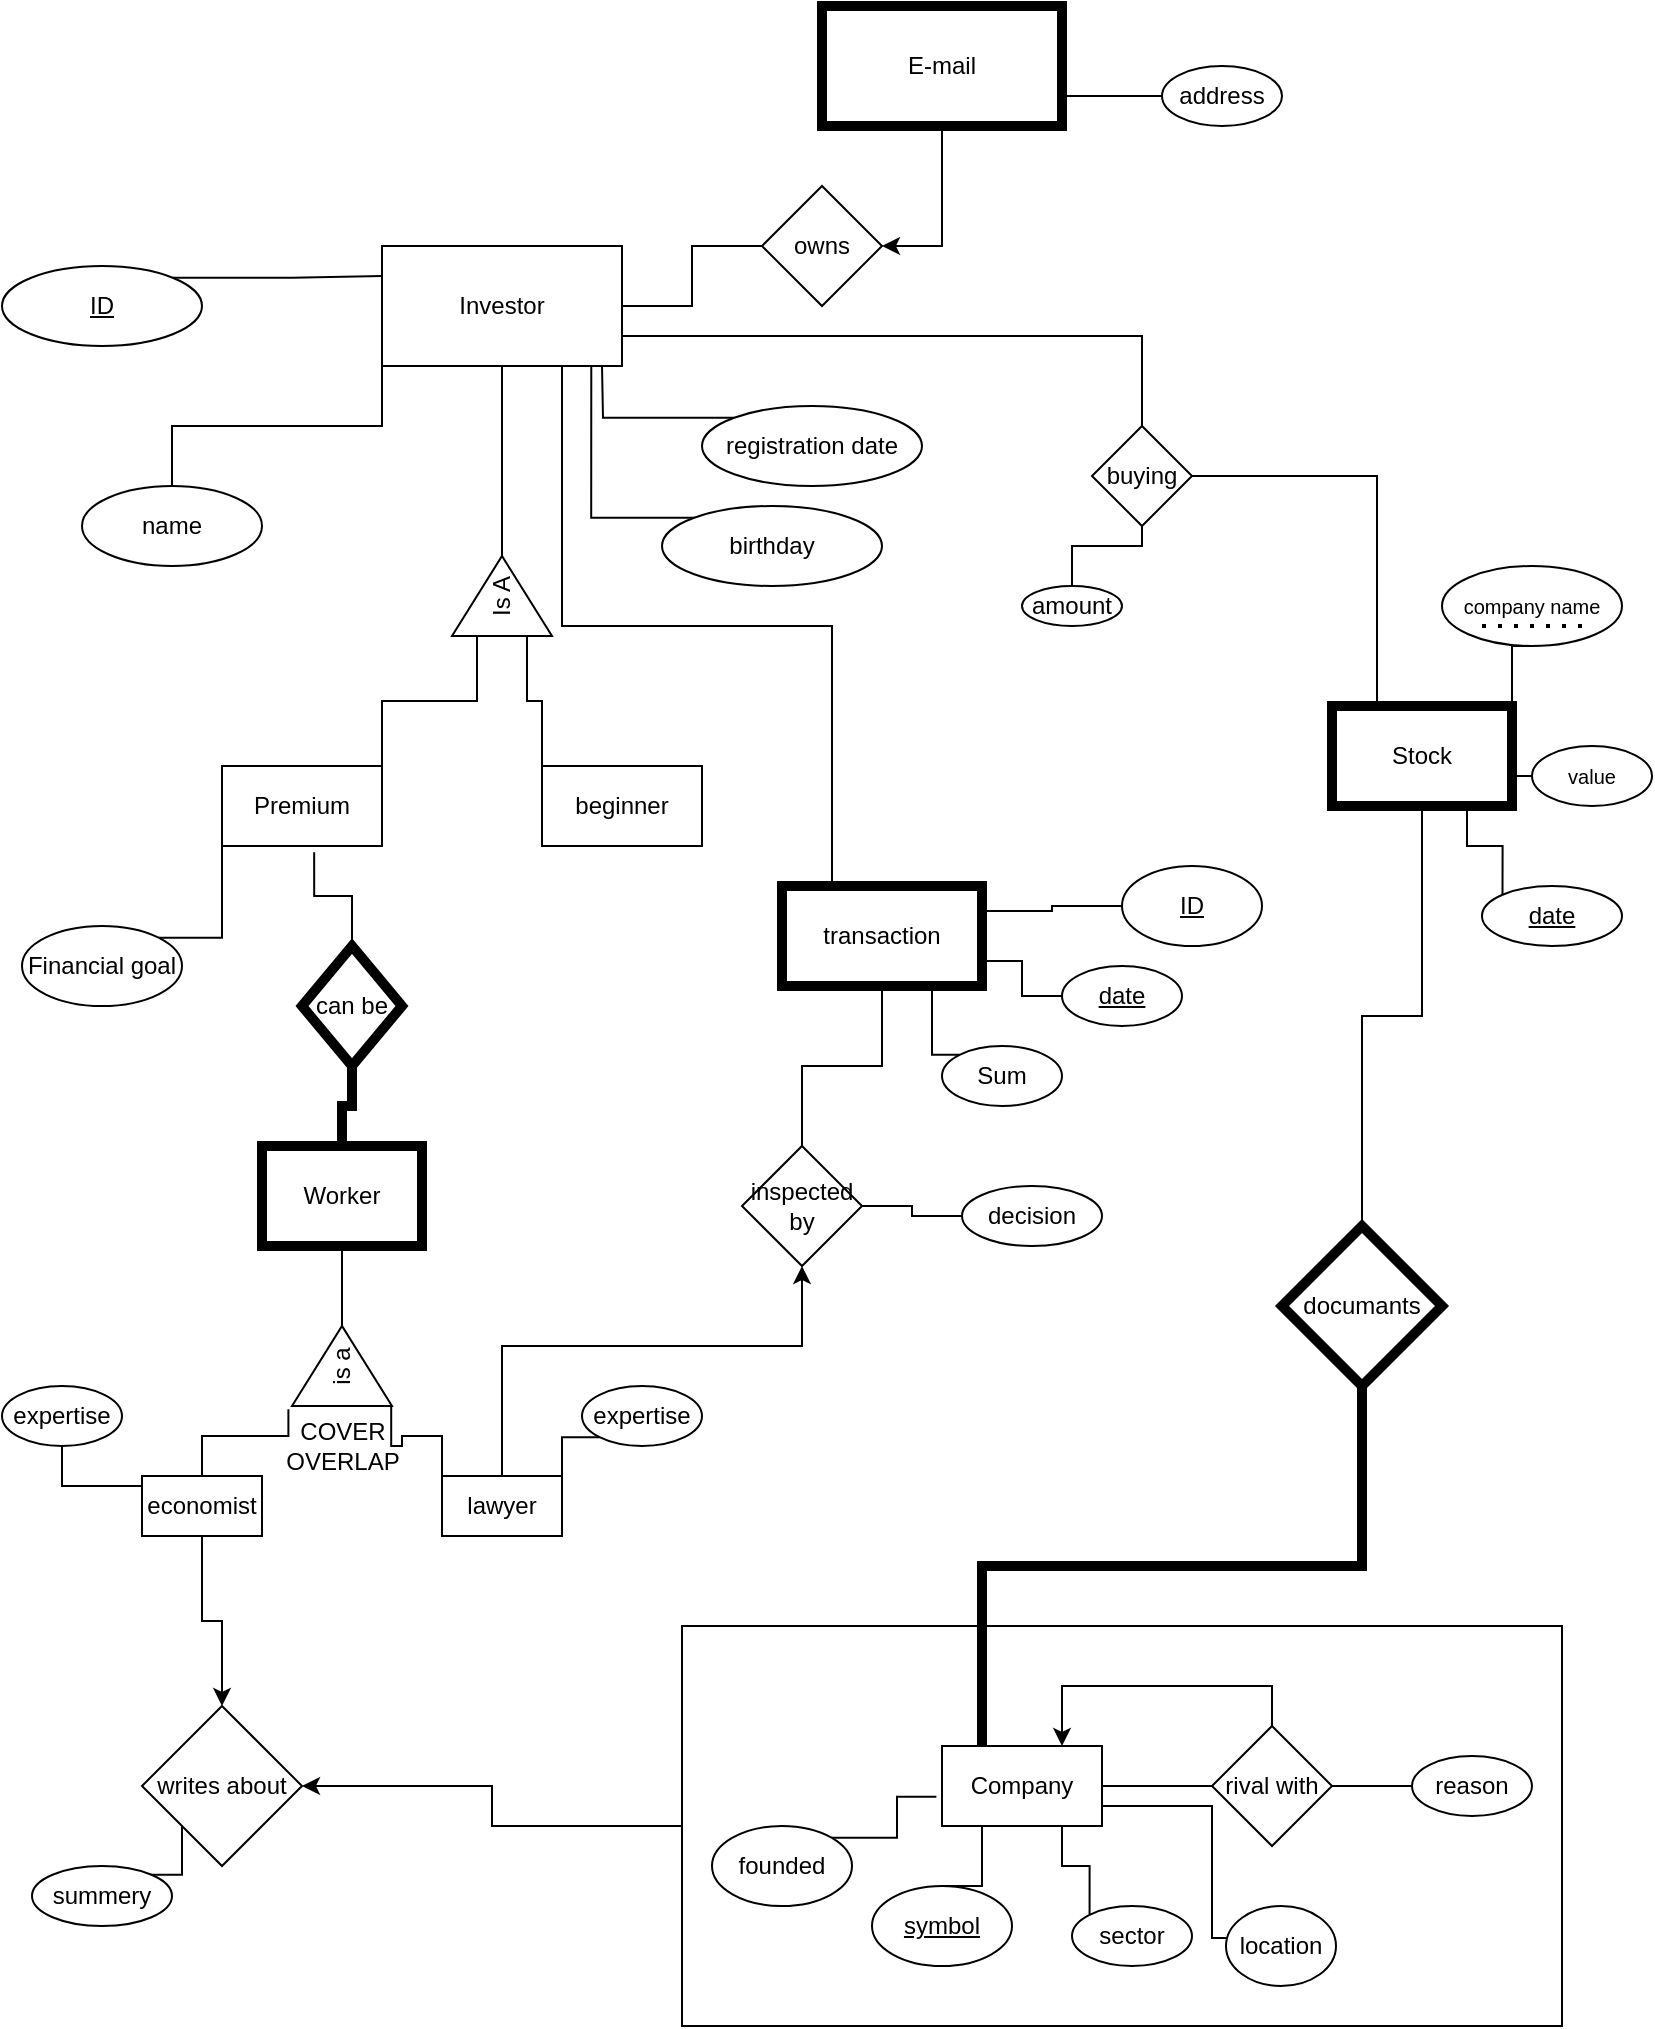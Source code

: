 <mxfile version="15.9.6" type="github">
  <diagram id="R2lEEEUBdFMjLlhIrx00" name="Page-1">
    <mxGraphModel dx="782" dy="468" grid="1" gridSize="10" guides="1" tooltips="1" connect="1" arrows="1" fold="1" page="1" pageScale="1" pageWidth="850" pageHeight="1100" math="0" shadow="0" extFonts="Permanent Marker^https://fonts.googleapis.com/css?family=Permanent+Marker">
      <root>
        <mxCell id="0" />
        <mxCell id="1" parent="0" />
        <mxCell id="njEcEhc0b-pXL3yW48il-44" style="edgeStyle=orthogonalEdgeStyle;rounded=0;orthogonalLoop=1;jettySize=auto;html=1;exitX=0.25;exitY=1;exitDx=0;exitDy=0;entryX=0.5;entryY=0;entryDx=0;entryDy=0;endArrow=none;endFill=0;" edge="1" parent="1" source="njEcEhc0b-pXL3yW48il-39" target="njEcEhc0b-pXL3yW48il-43">
          <mxGeometry relative="1" as="geometry">
            <Array as="points">
              <mxPoint x="210" y="240" />
              <mxPoint x="210" y="270" />
              <mxPoint x="105" y="270" />
            </Array>
          </mxGeometry>
        </mxCell>
        <mxCell id="njEcEhc0b-pXL3yW48il-133" style="edgeStyle=orthogonalEdgeStyle;rounded=0;orthogonalLoop=1;jettySize=auto;html=1;exitX=1;exitY=0.75;exitDx=0;exitDy=0;entryX=0.5;entryY=0;entryDx=0;entryDy=0;fontSize=12;endArrow=none;endFill=0;strokeWidth=1;" edge="1" parent="1" source="njEcEhc0b-pXL3yW48il-39" target="njEcEhc0b-pXL3yW48il-129">
          <mxGeometry relative="1" as="geometry" />
        </mxCell>
        <mxCell id="njEcEhc0b-pXL3yW48il-39" value="Investor" style="rounded=0;whiteSpace=wrap;html=1;" vertex="1" parent="1">
          <mxGeometry x="210" y="180" width="120" height="60" as="geometry" />
        </mxCell>
        <mxCell id="njEcEhc0b-pXL3yW48il-42" style="edgeStyle=orthogonalEdgeStyle;rounded=0;orthogonalLoop=1;jettySize=auto;html=1;exitX=1;exitY=0;exitDx=0;exitDy=0;endArrow=none;endFill=0;entryX=0;entryY=0.25;entryDx=0;entryDy=0;" edge="1" parent="1" source="njEcEhc0b-pXL3yW48il-41" target="njEcEhc0b-pXL3yW48il-39">
          <mxGeometry relative="1" as="geometry">
            <mxPoint x="180" y="196" as="targetPoint" />
          </mxGeometry>
        </mxCell>
        <mxCell id="njEcEhc0b-pXL3yW48il-41" value="&lt;u&gt;ID&lt;/u&gt;" style="ellipse;whiteSpace=wrap;html=1;strokeWidth=1;fillColor=#FFFFFF;" vertex="1" parent="1">
          <mxGeometry x="20" y="190" width="100" height="40" as="geometry" />
        </mxCell>
        <mxCell id="njEcEhc0b-pXL3yW48il-43" value="name" style="ellipse;whiteSpace=wrap;html=1;strokeWidth=1;fillColor=#FFFFFF;" vertex="1" parent="1">
          <mxGeometry x="60" y="300" width="90" height="40" as="geometry" />
        </mxCell>
        <mxCell id="njEcEhc0b-pXL3yW48il-46" style="edgeStyle=orthogonalEdgeStyle;rounded=0;orthogonalLoop=1;jettySize=auto;html=1;exitX=0;exitY=0;exitDx=0;exitDy=0;entryX=0.872;entryY=1;entryDx=0;entryDy=0;entryPerimeter=0;endArrow=none;endFill=0;" edge="1" parent="1" source="njEcEhc0b-pXL3yW48il-45" target="njEcEhc0b-pXL3yW48il-39">
          <mxGeometry relative="1" as="geometry" />
        </mxCell>
        <mxCell id="njEcEhc0b-pXL3yW48il-45" value="birthday" style="ellipse;whiteSpace=wrap;html=1;strokeWidth=1;fillColor=#FFFFFF;" vertex="1" parent="1">
          <mxGeometry x="350" y="310" width="110" height="40" as="geometry" />
        </mxCell>
        <mxCell id="njEcEhc0b-pXL3yW48il-48" style="edgeStyle=orthogonalEdgeStyle;rounded=0;orthogonalLoop=1;jettySize=auto;html=1;exitX=0;exitY=0;exitDx=0;exitDy=0;endArrow=none;endFill=0;" edge="1" parent="1" source="njEcEhc0b-pXL3yW48il-47">
          <mxGeometry relative="1" as="geometry">
            <mxPoint x="320" y="240" as="targetPoint" />
          </mxGeometry>
        </mxCell>
        <mxCell id="njEcEhc0b-pXL3yW48il-47" value="registration date" style="ellipse;whiteSpace=wrap;html=1;strokeWidth=1;fillColor=#FFFFFF;" vertex="1" parent="1">
          <mxGeometry x="370" y="260" width="110" height="40" as="geometry" />
        </mxCell>
        <mxCell id="njEcEhc0b-pXL3yW48il-53" style="edgeStyle=orthogonalEdgeStyle;rounded=0;orthogonalLoop=1;jettySize=auto;html=1;exitX=0.5;exitY=1;exitDx=0;exitDy=0;entryX=1;entryY=0.5;entryDx=0;entryDy=0;endArrow=classic;endFill=1;" edge="1" parent="1" source="njEcEhc0b-pXL3yW48il-49" target="njEcEhc0b-pXL3yW48il-50">
          <mxGeometry relative="1" as="geometry" />
        </mxCell>
        <mxCell id="njEcEhc0b-pXL3yW48il-49" value="E-mail" style="rounded=0;whiteSpace=wrap;html=1;strokeWidth=5;fillColor=#FFFFFF;" vertex="1" parent="1">
          <mxGeometry x="430" y="60" width="120" height="60" as="geometry" />
        </mxCell>
        <mxCell id="njEcEhc0b-pXL3yW48il-51" style="edgeStyle=orthogonalEdgeStyle;rounded=0;orthogonalLoop=1;jettySize=auto;html=1;exitX=0;exitY=0.5;exitDx=0;exitDy=0;entryX=1;entryY=0.5;entryDx=0;entryDy=0;endArrow=none;endFill=0;" edge="1" parent="1" source="njEcEhc0b-pXL3yW48il-50" target="njEcEhc0b-pXL3yW48il-39">
          <mxGeometry relative="1" as="geometry" />
        </mxCell>
        <mxCell id="njEcEhc0b-pXL3yW48il-50" value="owns" style="rhombus;whiteSpace=wrap;html=1;strokeWidth=1;fillColor=#FFFFFF;" vertex="1" parent="1">
          <mxGeometry x="400" y="150" width="60" height="60" as="geometry" />
        </mxCell>
        <mxCell id="njEcEhc0b-pXL3yW48il-55" style="edgeStyle=orthogonalEdgeStyle;rounded=0;orthogonalLoop=1;jettySize=auto;html=1;exitX=0;exitY=0.5;exitDx=0;exitDy=0;entryX=1;entryY=0.75;entryDx=0;entryDy=0;endArrow=none;endFill=0;" edge="1" parent="1" source="njEcEhc0b-pXL3yW48il-54" target="njEcEhc0b-pXL3yW48il-49">
          <mxGeometry relative="1" as="geometry" />
        </mxCell>
        <mxCell id="njEcEhc0b-pXL3yW48il-54" value="address" style="ellipse;whiteSpace=wrap;html=1;strokeWidth=1;fillColor=#FFFFFF;" vertex="1" parent="1">
          <mxGeometry x="600" y="90" width="60" height="30" as="geometry" />
        </mxCell>
        <mxCell id="njEcEhc0b-pXL3yW48il-57" style="edgeStyle=orthogonalEdgeStyle;rounded=0;orthogonalLoop=1;jettySize=auto;html=1;exitX=1;exitY=0.5;exitDx=0;exitDy=0;entryX=0.5;entryY=1;entryDx=0;entryDy=0;endArrow=none;endFill=0;" edge="1" parent="1" source="njEcEhc0b-pXL3yW48il-56" target="njEcEhc0b-pXL3yW48il-39">
          <mxGeometry relative="1" as="geometry" />
        </mxCell>
        <mxCell id="njEcEhc0b-pXL3yW48il-59" style="edgeStyle=orthogonalEdgeStyle;rounded=0;orthogonalLoop=1;jettySize=auto;html=1;exitX=0;exitY=0.25;exitDx=0;exitDy=0;entryX=1;entryY=0;entryDx=0;entryDy=0;endArrow=none;endFill=0;" edge="1" parent="1" source="njEcEhc0b-pXL3yW48il-56" target="njEcEhc0b-pXL3yW48il-58">
          <mxGeometry relative="1" as="geometry" />
        </mxCell>
        <mxCell id="njEcEhc0b-pXL3yW48il-56" value="Is A" style="triangle;whiteSpace=wrap;html=1;strokeWidth=1;fillColor=#FFFFFF;rotation=-90;" vertex="1" parent="1">
          <mxGeometry x="250" y="330" width="40" height="50" as="geometry" />
        </mxCell>
        <mxCell id="njEcEhc0b-pXL3yW48il-58" value="Premium" style="rounded=0;whiteSpace=wrap;html=1;strokeWidth=1;fillColor=#FFFFFF;" vertex="1" parent="1">
          <mxGeometry x="130" y="440" width="80" height="40" as="geometry" />
        </mxCell>
        <mxCell id="njEcEhc0b-pXL3yW48il-61" style="edgeStyle=orthogonalEdgeStyle;rounded=0;orthogonalLoop=1;jettySize=auto;html=1;exitX=0;exitY=0;exitDx=0;exitDy=0;entryX=0;entryY=0.75;entryDx=0;entryDy=0;endArrow=none;endFill=0;" edge="1" parent="1" source="njEcEhc0b-pXL3yW48il-60" target="njEcEhc0b-pXL3yW48il-56">
          <mxGeometry relative="1" as="geometry" />
        </mxCell>
        <mxCell id="njEcEhc0b-pXL3yW48il-60" value="beginner" style="rounded=0;whiteSpace=wrap;html=1;strokeWidth=1;fillColor=#FFFFFF;" vertex="1" parent="1">
          <mxGeometry x="290" y="440" width="80" height="40" as="geometry" />
        </mxCell>
        <mxCell id="njEcEhc0b-pXL3yW48il-63" style="edgeStyle=orthogonalEdgeStyle;rounded=0;orthogonalLoop=1;jettySize=auto;html=1;exitX=1;exitY=0;exitDx=0;exitDy=0;entryX=0;entryY=1;entryDx=0;entryDy=0;endArrow=none;endFill=0;" edge="1" parent="1" source="njEcEhc0b-pXL3yW48il-62" target="njEcEhc0b-pXL3yW48il-58">
          <mxGeometry relative="1" as="geometry" />
        </mxCell>
        <mxCell id="njEcEhc0b-pXL3yW48il-62" value="Financial goal" style="ellipse;whiteSpace=wrap;html=1;strokeWidth=1;fillColor=#FFFFFF;" vertex="1" parent="1">
          <mxGeometry x="30" y="520" width="80" height="40" as="geometry" />
        </mxCell>
        <mxCell id="njEcEhc0b-pXL3yW48il-66" style="edgeStyle=orthogonalEdgeStyle;rounded=0;orthogonalLoop=1;jettySize=auto;html=1;exitX=0.5;exitY=0;exitDx=0;exitDy=0;entryX=0.5;entryY=1;entryDx=0;entryDy=0;endArrow=none;endFill=0;strokeWidth=5;" edge="1" parent="1" source="njEcEhc0b-pXL3yW48il-64" target="njEcEhc0b-pXL3yW48il-65">
          <mxGeometry relative="1" as="geometry" />
        </mxCell>
        <mxCell id="njEcEhc0b-pXL3yW48il-64" value="Worker" style="rounded=0;whiteSpace=wrap;html=1;strokeWidth=5;fillColor=#FFFFFF;" vertex="1" parent="1">
          <mxGeometry x="150" y="630" width="80" height="50" as="geometry" />
        </mxCell>
        <mxCell id="njEcEhc0b-pXL3yW48il-67" style="edgeStyle=orthogonalEdgeStyle;rounded=0;orthogonalLoop=1;jettySize=auto;html=1;exitX=0.5;exitY=0;exitDx=0;exitDy=0;entryX=0.576;entryY=1.078;entryDx=0;entryDy=0;entryPerimeter=0;endArrow=none;endFill=0;strokeWidth=1;" edge="1" parent="1" source="njEcEhc0b-pXL3yW48il-65" target="njEcEhc0b-pXL3yW48il-58">
          <mxGeometry relative="1" as="geometry" />
        </mxCell>
        <mxCell id="njEcEhc0b-pXL3yW48il-65" value="can be" style="rhombus;whiteSpace=wrap;html=1;strokeWidth=5;fillColor=#FFFFFF;" vertex="1" parent="1">
          <mxGeometry x="170" y="530" width="50" height="60" as="geometry" />
        </mxCell>
        <mxCell id="njEcEhc0b-pXL3yW48il-69" style="edgeStyle=orthogonalEdgeStyle;rounded=0;orthogonalLoop=1;jettySize=auto;html=1;exitX=1;exitY=0.5;exitDx=0;exitDy=0;entryX=0.5;entryY=1;entryDx=0;entryDy=0;endArrow=none;endFill=0;strokeWidth=1;" edge="1" parent="1" source="njEcEhc0b-pXL3yW48il-68" target="njEcEhc0b-pXL3yW48il-64">
          <mxGeometry relative="1" as="geometry" />
        </mxCell>
        <mxCell id="njEcEhc0b-pXL3yW48il-68" value="is a" style="triangle;whiteSpace=wrap;html=1;strokeWidth=1;fillColor=#FFFFFF;rotation=-90;" vertex="1" parent="1">
          <mxGeometry x="170" y="715" width="40" height="50" as="geometry" />
        </mxCell>
        <mxCell id="njEcEhc0b-pXL3yW48il-70" value="COVER&lt;br&gt;OVERLAP" style="text;html=1;align=center;verticalAlign=middle;resizable=0;points=[];autosize=1;strokeColor=none;fillColor=none;" vertex="1" parent="1">
          <mxGeometry x="155" y="765" width="70" height="30" as="geometry" />
        </mxCell>
        <mxCell id="njEcEhc0b-pXL3yW48il-72" style="edgeStyle=orthogonalEdgeStyle;rounded=0;orthogonalLoop=1;jettySize=auto;html=1;exitX=0;exitY=0;exitDx=0;exitDy=0;entryX=0.008;entryY=0.992;entryDx=0;entryDy=0;entryPerimeter=0;endArrow=none;endFill=0;strokeWidth=1;" edge="1" parent="1" source="njEcEhc0b-pXL3yW48il-71" target="njEcEhc0b-pXL3yW48il-68">
          <mxGeometry relative="1" as="geometry" />
        </mxCell>
        <mxCell id="njEcEhc0b-pXL3yW48il-81" style="edgeStyle=orthogonalEdgeStyle;rounded=0;orthogonalLoop=1;jettySize=auto;html=1;exitX=0.5;exitY=0;exitDx=0;exitDy=0;endArrow=classic;endFill=1;strokeWidth=1;" edge="1" parent="1" source="njEcEhc0b-pXL3yW48il-71" target="njEcEhc0b-pXL3yW48il-80">
          <mxGeometry relative="1" as="geometry">
            <Array as="points">
              <mxPoint x="270" y="730" />
              <mxPoint x="420" y="730" />
            </Array>
          </mxGeometry>
        </mxCell>
        <mxCell id="njEcEhc0b-pXL3yW48il-71" value="lawyer" style="rounded=0;whiteSpace=wrap;html=1;strokeWidth=1;fillColor=#FFFFFF;" vertex="1" parent="1">
          <mxGeometry x="240" y="795" width="60" height="30" as="geometry" />
        </mxCell>
        <mxCell id="njEcEhc0b-pXL3yW48il-74" style="edgeStyle=orthogonalEdgeStyle;rounded=0;orthogonalLoop=1;jettySize=auto;html=1;exitX=0.5;exitY=0;exitDx=0;exitDy=0;entryX=-0.041;entryY=-0.036;entryDx=0;entryDy=0;entryPerimeter=0;endArrow=none;endFill=0;strokeWidth=1;" edge="1" parent="1" source="njEcEhc0b-pXL3yW48il-73" target="njEcEhc0b-pXL3yW48il-68">
          <mxGeometry relative="1" as="geometry" />
        </mxCell>
        <mxCell id="njEcEhc0b-pXL3yW48il-111" style="edgeStyle=orthogonalEdgeStyle;rounded=0;orthogonalLoop=1;jettySize=auto;html=1;exitX=0.5;exitY=1;exitDx=0;exitDy=0;entryX=0.5;entryY=0;entryDx=0;entryDy=0;endArrow=classic;endFill=1;strokeWidth=1;" edge="1" parent="1" source="njEcEhc0b-pXL3yW48il-73" target="njEcEhc0b-pXL3yW48il-108">
          <mxGeometry relative="1" as="geometry" />
        </mxCell>
        <mxCell id="njEcEhc0b-pXL3yW48il-73" value="economist" style="rounded=0;whiteSpace=wrap;html=1;strokeWidth=1;fillColor=#FFFFFF;" vertex="1" parent="1">
          <mxGeometry x="90" y="795" width="60" height="30" as="geometry" />
        </mxCell>
        <mxCell id="njEcEhc0b-pXL3yW48il-76" style="edgeStyle=orthogonalEdgeStyle;rounded=0;orthogonalLoop=1;jettySize=auto;html=1;exitX=0;exitY=1;exitDx=0;exitDy=0;entryX=1;entryY=0;entryDx=0;entryDy=0;endArrow=none;endFill=0;strokeWidth=1;" edge="1" parent="1" source="njEcEhc0b-pXL3yW48il-75" target="njEcEhc0b-pXL3yW48il-71">
          <mxGeometry relative="1" as="geometry" />
        </mxCell>
        <mxCell id="njEcEhc0b-pXL3yW48il-75" value="expertise" style="ellipse;whiteSpace=wrap;html=1;strokeWidth=1;fillColor=#FFFFFF;" vertex="1" parent="1">
          <mxGeometry x="310" y="750" width="60" height="30" as="geometry" />
        </mxCell>
        <mxCell id="njEcEhc0b-pXL3yW48il-78" style="edgeStyle=orthogonalEdgeStyle;rounded=0;orthogonalLoop=1;jettySize=auto;html=1;exitX=0.5;exitY=1;exitDx=0;exitDy=0;entryX=0;entryY=0;entryDx=0;entryDy=0;endArrow=none;endFill=0;strokeWidth=1;" edge="1" parent="1" source="njEcEhc0b-pXL3yW48il-77" target="njEcEhc0b-pXL3yW48il-73">
          <mxGeometry relative="1" as="geometry" />
        </mxCell>
        <mxCell id="njEcEhc0b-pXL3yW48il-77" value="expertise" style="ellipse;whiteSpace=wrap;html=1;strokeWidth=1;fillColor=#FFFFFF;" vertex="1" parent="1">
          <mxGeometry x="20" y="750" width="60" height="30" as="geometry" />
        </mxCell>
        <mxCell id="njEcEhc0b-pXL3yW48il-91" style="edgeStyle=orthogonalEdgeStyle;rounded=0;orthogonalLoop=1;jettySize=auto;html=1;exitX=0.25;exitY=0;exitDx=0;exitDy=0;entryX=0.75;entryY=1;entryDx=0;entryDy=0;endArrow=none;endFill=0;strokeWidth=1;" edge="1" parent="1" source="njEcEhc0b-pXL3yW48il-79" target="njEcEhc0b-pXL3yW48il-39">
          <mxGeometry relative="1" as="geometry" />
        </mxCell>
        <mxCell id="njEcEhc0b-pXL3yW48il-79" value="transaction" style="rounded=0;whiteSpace=wrap;html=1;strokeWidth=5;fillColor=#FFFFFF;" vertex="1" parent="1">
          <mxGeometry x="410" y="500" width="100" height="50" as="geometry" />
        </mxCell>
        <mxCell id="njEcEhc0b-pXL3yW48il-84" style="edgeStyle=orthogonalEdgeStyle;rounded=0;orthogonalLoop=1;jettySize=auto;html=1;exitX=0.5;exitY=0;exitDx=0;exitDy=0;entryX=0.5;entryY=1;entryDx=0;entryDy=0;endArrow=none;endFill=0;strokeWidth=1;" edge="1" parent="1" source="njEcEhc0b-pXL3yW48il-80" target="njEcEhc0b-pXL3yW48il-79">
          <mxGeometry relative="1" as="geometry" />
        </mxCell>
        <mxCell id="njEcEhc0b-pXL3yW48il-80" value="inspected by" style="rhombus;whiteSpace=wrap;html=1;strokeWidth=1;fillColor=#FFFFFF;" vertex="1" parent="1">
          <mxGeometry x="390" y="630" width="60" height="60" as="geometry" />
        </mxCell>
        <mxCell id="njEcEhc0b-pXL3yW48il-83" style="edgeStyle=orthogonalEdgeStyle;rounded=0;orthogonalLoop=1;jettySize=auto;html=1;exitX=0;exitY=0.5;exitDx=0;exitDy=0;entryX=1;entryY=0.5;entryDx=0;entryDy=0;endArrow=none;endFill=0;strokeWidth=1;" edge="1" parent="1" source="njEcEhc0b-pXL3yW48il-82" target="njEcEhc0b-pXL3yW48il-80">
          <mxGeometry relative="1" as="geometry" />
        </mxCell>
        <mxCell id="njEcEhc0b-pXL3yW48il-82" value="decision" style="ellipse;whiteSpace=wrap;html=1;strokeWidth=1;fillColor=#FFFFFF;" vertex="1" parent="1">
          <mxGeometry x="500" y="650" width="70" height="30" as="geometry" />
        </mxCell>
        <mxCell id="njEcEhc0b-pXL3yW48il-86" style="edgeStyle=orthogonalEdgeStyle;rounded=0;orthogonalLoop=1;jettySize=auto;html=1;exitX=0;exitY=0.5;exitDx=0;exitDy=0;entryX=1;entryY=0.75;entryDx=0;entryDy=0;endArrow=none;endFill=0;strokeWidth=1;" edge="1" parent="1" source="njEcEhc0b-pXL3yW48il-85" target="njEcEhc0b-pXL3yW48il-79">
          <mxGeometry relative="1" as="geometry" />
        </mxCell>
        <mxCell id="njEcEhc0b-pXL3yW48il-85" value="&lt;u&gt;date&lt;/u&gt;" style="ellipse;whiteSpace=wrap;html=1;strokeWidth=1;fillColor=#FFFFFF;" vertex="1" parent="1">
          <mxGeometry x="550" y="540" width="60" height="30" as="geometry" />
        </mxCell>
        <mxCell id="njEcEhc0b-pXL3yW48il-88" style="edgeStyle=orthogonalEdgeStyle;rounded=0;orthogonalLoop=1;jettySize=auto;html=1;exitX=0;exitY=0.5;exitDx=0;exitDy=0;entryX=1;entryY=0.25;entryDx=0;entryDy=0;endArrow=none;endFill=0;strokeWidth=1;" edge="1" parent="1" source="njEcEhc0b-pXL3yW48il-87" target="njEcEhc0b-pXL3yW48il-79">
          <mxGeometry relative="1" as="geometry" />
        </mxCell>
        <mxCell id="njEcEhc0b-pXL3yW48il-87" value="&lt;u&gt;ID&lt;/u&gt;" style="ellipse;whiteSpace=wrap;html=1;strokeWidth=1;fillColor=#FFFFFF;" vertex="1" parent="1">
          <mxGeometry x="580" y="490" width="70" height="40" as="geometry" />
        </mxCell>
        <mxCell id="njEcEhc0b-pXL3yW48il-90" style="edgeStyle=orthogonalEdgeStyle;rounded=0;orthogonalLoop=1;jettySize=auto;html=1;exitX=0;exitY=0;exitDx=0;exitDy=0;entryX=0.75;entryY=1;entryDx=0;entryDy=0;endArrow=none;endFill=0;strokeWidth=1;" edge="1" parent="1" source="njEcEhc0b-pXL3yW48il-89" target="njEcEhc0b-pXL3yW48il-79">
          <mxGeometry relative="1" as="geometry" />
        </mxCell>
        <mxCell id="njEcEhc0b-pXL3yW48il-89" value="Sum" style="ellipse;whiteSpace=wrap;html=1;strokeWidth=1;fillColor=#FFFFFF;" vertex="1" parent="1">
          <mxGeometry x="490" y="580" width="60" height="30" as="geometry" />
        </mxCell>
        <mxCell id="njEcEhc0b-pXL3yW48il-94" style="edgeStyle=orthogonalEdgeStyle;rounded=0;orthogonalLoop=1;jettySize=auto;html=1;exitX=1;exitY=0.5;exitDx=0;exitDy=0;entryX=0;entryY=0.5;entryDx=0;entryDy=0;endArrow=none;endFill=0;strokeWidth=1;" edge="1" parent="1" source="njEcEhc0b-pXL3yW48il-92" target="njEcEhc0b-pXL3yW48il-93">
          <mxGeometry relative="1" as="geometry" />
        </mxCell>
        <mxCell id="njEcEhc0b-pXL3yW48il-92" value="Company" style="rounded=0;whiteSpace=wrap;html=1;strokeWidth=1;fillColor=#FFFFFF;" vertex="1" parent="1">
          <mxGeometry x="490" y="930" width="80" height="40" as="geometry" />
        </mxCell>
        <mxCell id="njEcEhc0b-pXL3yW48il-95" style="edgeStyle=orthogonalEdgeStyle;rounded=0;orthogonalLoop=1;jettySize=auto;html=1;exitX=0.5;exitY=0;exitDx=0;exitDy=0;entryX=0.75;entryY=0;entryDx=0;entryDy=0;endArrow=classic;endFill=1;strokeWidth=1;" edge="1" parent="1" source="njEcEhc0b-pXL3yW48il-93" target="njEcEhc0b-pXL3yW48il-92">
          <mxGeometry relative="1" as="geometry" />
        </mxCell>
        <mxCell id="njEcEhc0b-pXL3yW48il-105" style="edgeStyle=orthogonalEdgeStyle;rounded=0;orthogonalLoop=1;jettySize=auto;html=1;exitX=1;exitY=0.5;exitDx=0;exitDy=0;entryX=0;entryY=0.5;entryDx=0;entryDy=0;endArrow=none;endFill=0;strokeWidth=1;" edge="1" parent="1" source="njEcEhc0b-pXL3yW48il-93" target="njEcEhc0b-pXL3yW48il-104">
          <mxGeometry relative="1" as="geometry" />
        </mxCell>
        <mxCell id="njEcEhc0b-pXL3yW48il-93" value="rival with" style="rhombus;whiteSpace=wrap;html=1;strokeWidth=1;fillColor=#FFFFFF;" vertex="1" parent="1">
          <mxGeometry x="625" y="920" width="60" height="60" as="geometry" />
        </mxCell>
        <mxCell id="njEcEhc0b-pXL3yW48il-98" style="edgeStyle=orthogonalEdgeStyle;rounded=0;orthogonalLoop=1;jettySize=auto;html=1;exitX=1;exitY=0;exitDx=0;exitDy=0;entryX=-0.035;entryY=0.635;entryDx=0;entryDy=0;entryPerimeter=0;endArrow=none;endFill=0;strokeWidth=1;" edge="1" parent="1" source="njEcEhc0b-pXL3yW48il-96" target="njEcEhc0b-pXL3yW48il-92">
          <mxGeometry relative="1" as="geometry" />
        </mxCell>
        <mxCell id="njEcEhc0b-pXL3yW48il-96" value="founded" style="ellipse;whiteSpace=wrap;html=1;strokeWidth=1;fillColor=#FFFFFF;" vertex="1" parent="1">
          <mxGeometry x="375" y="970" width="70" height="40" as="geometry" />
        </mxCell>
        <mxCell id="njEcEhc0b-pXL3yW48il-99" style="edgeStyle=orthogonalEdgeStyle;rounded=0;orthogonalLoop=1;jettySize=auto;html=1;exitX=0.5;exitY=0;exitDx=0;exitDy=0;entryX=0.25;entryY=1;entryDx=0;entryDy=0;endArrow=none;endFill=0;strokeWidth=1;" edge="1" parent="1" source="njEcEhc0b-pXL3yW48il-97" target="njEcEhc0b-pXL3yW48il-92">
          <mxGeometry relative="1" as="geometry" />
        </mxCell>
        <mxCell id="njEcEhc0b-pXL3yW48il-97" value="&lt;u&gt;symbol&lt;/u&gt;" style="ellipse;whiteSpace=wrap;html=1;strokeWidth=1;fillColor=#FFFFFF;" vertex="1" parent="1">
          <mxGeometry x="455" y="1000" width="70" height="40" as="geometry" />
        </mxCell>
        <mxCell id="njEcEhc0b-pXL3yW48il-101" style="edgeStyle=orthogonalEdgeStyle;rounded=0;orthogonalLoop=1;jettySize=auto;html=1;exitX=0;exitY=0;exitDx=0;exitDy=0;entryX=0.75;entryY=1;entryDx=0;entryDy=0;endArrow=none;endFill=0;strokeWidth=1;" edge="1" parent="1" source="njEcEhc0b-pXL3yW48il-100" target="njEcEhc0b-pXL3yW48il-92">
          <mxGeometry relative="1" as="geometry" />
        </mxCell>
        <mxCell id="njEcEhc0b-pXL3yW48il-100" value="sector" style="ellipse;whiteSpace=wrap;html=1;strokeWidth=1;fillColor=#FFFFFF;" vertex="1" parent="1">
          <mxGeometry x="555" y="1010" width="60" height="30" as="geometry" />
        </mxCell>
        <mxCell id="njEcEhc0b-pXL3yW48il-103" style="edgeStyle=orthogonalEdgeStyle;rounded=0;orthogonalLoop=1;jettySize=auto;html=1;exitX=0;exitY=0;exitDx=0;exitDy=0;entryX=1;entryY=0.75;entryDx=0;entryDy=0;endArrow=none;endFill=0;strokeWidth=1;" edge="1" parent="1" source="njEcEhc0b-pXL3yW48il-102" target="njEcEhc0b-pXL3yW48il-92">
          <mxGeometry relative="1" as="geometry">
            <Array as="points">
              <mxPoint x="625" y="1026" />
              <mxPoint x="625" y="960" />
            </Array>
          </mxGeometry>
        </mxCell>
        <mxCell id="njEcEhc0b-pXL3yW48il-102" value="location" style="ellipse;whiteSpace=wrap;html=1;strokeWidth=1;fillColor=#FFFFFF;" vertex="1" parent="1">
          <mxGeometry x="632" y="1010" width="55" height="40" as="geometry" />
        </mxCell>
        <mxCell id="njEcEhc0b-pXL3yW48il-104" value="reason" style="ellipse;whiteSpace=wrap;html=1;strokeWidth=1;fillColor=#FFFFFF;" vertex="1" parent="1">
          <mxGeometry x="725" y="935" width="60" height="30" as="geometry" />
        </mxCell>
        <mxCell id="njEcEhc0b-pXL3yW48il-110" style="edgeStyle=orthogonalEdgeStyle;rounded=0;orthogonalLoop=1;jettySize=auto;html=1;exitX=0;exitY=0.5;exitDx=0;exitDy=0;entryX=1;entryY=0.5;entryDx=0;entryDy=0;endArrow=classic;endFill=1;strokeWidth=1;" edge="1" parent="1" source="njEcEhc0b-pXL3yW48il-134" target="njEcEhc0b-pXL3yW48il-108">
          <mxGeometry relative="1" as="geometry">
            <mxPoint x="355.0" y="965" as="sourcePoint" />
          </mxGeometry>
        </mxCell>
        <mxCell id="njEcEhc0b-pXL3yW48il-108" value="writes about" style="rhombus;whiteSpace=wrap;html=1;strokeWidth=1;fillColor=none;" vertex="1" parent="1">
          <mxGeometry x="90" y="910" width="80" height="80" as="geometry" />
        </mxCell>
        <mxCell id="njEcEhc0b-pXL3yW48il-113" style="edgeStyle=orthogonalEdgeStyle;rounded=0;orthogonalLoop=1;jettySize=auto;html=1;exitX=1;exitY=0;exitDx=0;exitDy=0;entryX=0;entryY=1;entryDx=0;entryDy=0;endArrow=none;endFill=0;strokeWidth=1;" edge="1" parent="1" source="njEcEhc0b-pXL3yW48il-112" target="njEcEhc0b-pXL3yW48il-108">
          <mxGeometry relative="1" as="geometry" />
        </mxCell>
        <mxCell id="njEcEhc0b-pXL3yW48il-112" value="summery" style="ellipse;whiteSpace=wrap;html=1;strokeWidth=1;fillColor=none;" vertex="1" parent="1">
          <mxGeometry x="35" y="990" width="70" height="30" as="geometry" />
        </mxCell>
        <mxCell id="njEcEhc0b-pXL3yW48il-132" style="edgeStyle=orthogonalEdgeStyle;rounded=0;orthogonalLoop=1;jettySize=auto;html=1;exitX=0.25;exitY=0;exitDx=0;exitDy=0;entryX=1;entryY=0.5;entryDx=0;entryDy=0;fontSize=12;endArrow=none;endFill=0;strokeWidth=1;" edge="1" parent="1" source="njEcEhc0b-pXL3yW48il-114" target="njEcEhc0b-pXL3yW48il-129">
          <mxGeometry relative="1" as="geometry" />
        </mxCell>
        <mxCell id="njEcEhc0b-pXL3yW48il-114" value="Stock" style="rounded=0;whiteSpace=wrap;html=1;strokeWidth=5;fillColor=none;" vertex="1" parent="1">
          <mxGeometry x="685" y="410" width="90" height="50" as="geometry" />
        </mxCell>
        <mxCell id="njEcEhc0b-pXL3yW48il-118" style="edgeStyle=orthogonalEdgeStyle;rounded=0;orthogonalLoop=1;jettySize=auto;html=1;exitX=0.5;exitY=1;exitDx=0;exitDy=0;entryX=0.25;entryY=0;entryDx=0;entryDy=0;endArrow=none;endFill=0;strokeWidth=5;" edge="1" parent="1" source="njEcEhc0b-pXL3yW48il-117" target="njEcEhc0b-pXL3yW48il-92">
          <mxGeometry relative="1" as="geometry" />
        </mxCell>
        <mxCell id="njEcEhc0b-pXL3yW48il-119" style="edgeStyle=orthogonalEdgeStyle;rounded=0;orthogonalLoop=1;jettySize=auto;html=1;exitX=0.5;exitY=0;exitDx=0;exitDy=0;entryX=0.5;entryY=1;entryDx=0;entryDy=0;endArrow=none;endFill=0;strokeWidth=1;" edge="1" parent="1" source="njEcEhc0b-pXL3yW48il-117" target="njEcEhc0b-pXL3yW48il-114">
          <mxGeometry relative="1" as="geometry" />
        </mxCell>
        <mxCell id="njEcEhc0b-pXL3yW48il-117" value="documants" style="rhombus;whiteSpace=wrap;html=1;strokeWidth=5;fillColor=none;" vertex="1" parent="1">
          <mxGeometry x="660" y="670" width="80" height="80" as="geometry" />
        </mxCell>
        <mxCell id="njEcEhc0b-pXL3yW48il-122" style="edgeStyle=orthogonalEdgeStyle;rounded=0;orthogonalLoop=1;jettySize=auto;html=1;exitX=0;exitY=0;exitDx=0;exitDy=0;entryX=0.75;entryY=1;entryDx=0;entryDy=0;fontSize=1;endArrow=none;endFill=0;strokeWidth=1;" edge="1" parent="1" source="njEcEhc0b-pXL3yW48il-121" target="njEcEhc0b-pXL3yW48il-114">
          <mxGeometry relative="1" as="geometry" />
        </mxCell>
        <mxCell id="njEcEhc0b-pXL3yW48il-121" value="&lt;u&gt;date&lt;/u&gt;" style="ellipse;whiteSpace=wrap;html=1;strokeWidth=1;fillColor=none;" vertex="1" parent="1">
          <mxGeometry x="760" y="500" width="70" height="30" as="geometry" />
        </mxCell>
        <mxCell id="njEcEhc0b-pXL3yW48il-124" style="edgeStyle=orthogonalEdgeStyle;rounded=0;orthogonalLoop=1;jettySize=auto;html=1;exitX=0;exitY=0.5;exitDx=0;exitDy=0;entryX=1;entryY=0.75;entryDx=0;entryDy=0;fontSize=2;endArrow=none;endFill=0;strokeWidth=1;" edge="1" parent="1" source="njEcEhc0b-pXL3yW48il-123" target="njEcEhc0b-pXL3yW48il-114">
          <mxGeometry relative="1" as="geometry" />
        </mxCell>
        <mxCell id="njEcEhc0b-pXL3yW48il-123" value="&lt;font size=&quot;1&quot;&gt;value&lt;/font&gt;" style="ellipse;whiteSpace=wrap;html=1;fontSize=1;strokeWidth=1;fillColor=none;" vertex="1" parent="1">
          <mxGeometry x="785" y="430" width="60" height="30" as="geometry" />
        </mxCell>
        <mxCell id="njEcEhc0b-pXL3yW48il-128" style="edgeStyle=orthogonalEdgeStyle;rounded=0;orthogonalLoop=1;jettySize=auto;html=1;exitX=0.5;exitY=1;exitDx=0;exitDy=0;entryX=1;entryY=0;entryDx=0;entryDy=0;fontSize=12;endArrow=none;endFill=0;strokeWidth=1;" edge="1" parent="1" source="njEcEhc0b-pXL3yW48il-126" target="njEcEhc0b-pXL3yW48il-114">
          <mxGeometry relative="1" as="geometry" />
        </mxCell>
        <mxCell id="njEcEhc0b-pXL3yW48il-126" value="&lt;font size=&quot;1&quot;&gt;company name&lt;/font&gt;" style="ellipse;whiteSpace=wrap;html=1;fontSize=3;strokeWidth=1;fillColor=none;" vertex="1" parent="1">
          <mxGeometry x="740" y="340" width="90" height="40" as="geometry" />
        </mxCell>
        <mxCell id="njEcEhc0b-pXL3yW48il-127" value="" style="endArrow=none;dashed=1;html=1;dashPattern=1 3;strokeWidth=2;rounded=0;fontSize=12;" edge="1" parent="1">
          <mxGeometry width="50" height="50" relative="1" as="geometry">
            <mxPoint x="760" y="370" as="sourcePoint" />
            <mxPoint x="810" y="370" as="targetPoint" />
          </mxGeometry>
        </mxCell>
        <mxCell id="njEcEhc0b-pXL3yW48il-129" value="buying" style="rhombus;whiteSpace=wrap;html=1;fontSize=12;strokeWidth=1;fillColor=none;" vertex="1" parent="1">
          <mxGeometry x="565" y="270" width="50" height="50" as="geometry" />
        </mxCell>
        <mxCell id="njEcEhc0b-pXL3yW48il-131" style="edgeStyle=orthogonalEdgeStyle;rounded=0;orthogonalLoop=1;jettySize=auto;html=1;exitX=0.5;exitY=0;exitDx=0;exitDy=0;fontSize=12;endArrow=none;endFill=0;strokeWidth=1;" edge="1" parent="1" source="njEcEhc0b-pXL3yW48il-130" target="njEcEhc0b-pXL3yW48il-129">
          <mxGeometry relative="1" as="geometry" />
        </mxCell>
        <mxCell id="njEcEhc0b-pXL3yW48il-130" value="amount" style="ellipse;whiteSpace=wrap;html=1;fontSize=12;strokeWidth=1;fillColor=none;" vertex="1" parent="1">
          <mxGeometry x="530" y="350" width="50" height="20" as="geometry" />
        </mxCell>
        <mxCell id="njEcEhc0b-pXL3yW48il-134" value="" style="rounded=0;whiteSpace=wrap;html=1;fontSize=12;strokeWidth=1;fillColor=none;" vertex="1" parent="1">
          <mxGeometry x="360" y="870" width="440" height="200" as="geometry" />
        </mxCell>
      </root>
    </mxGraphModel>
  </diagram>
</mxfile>
